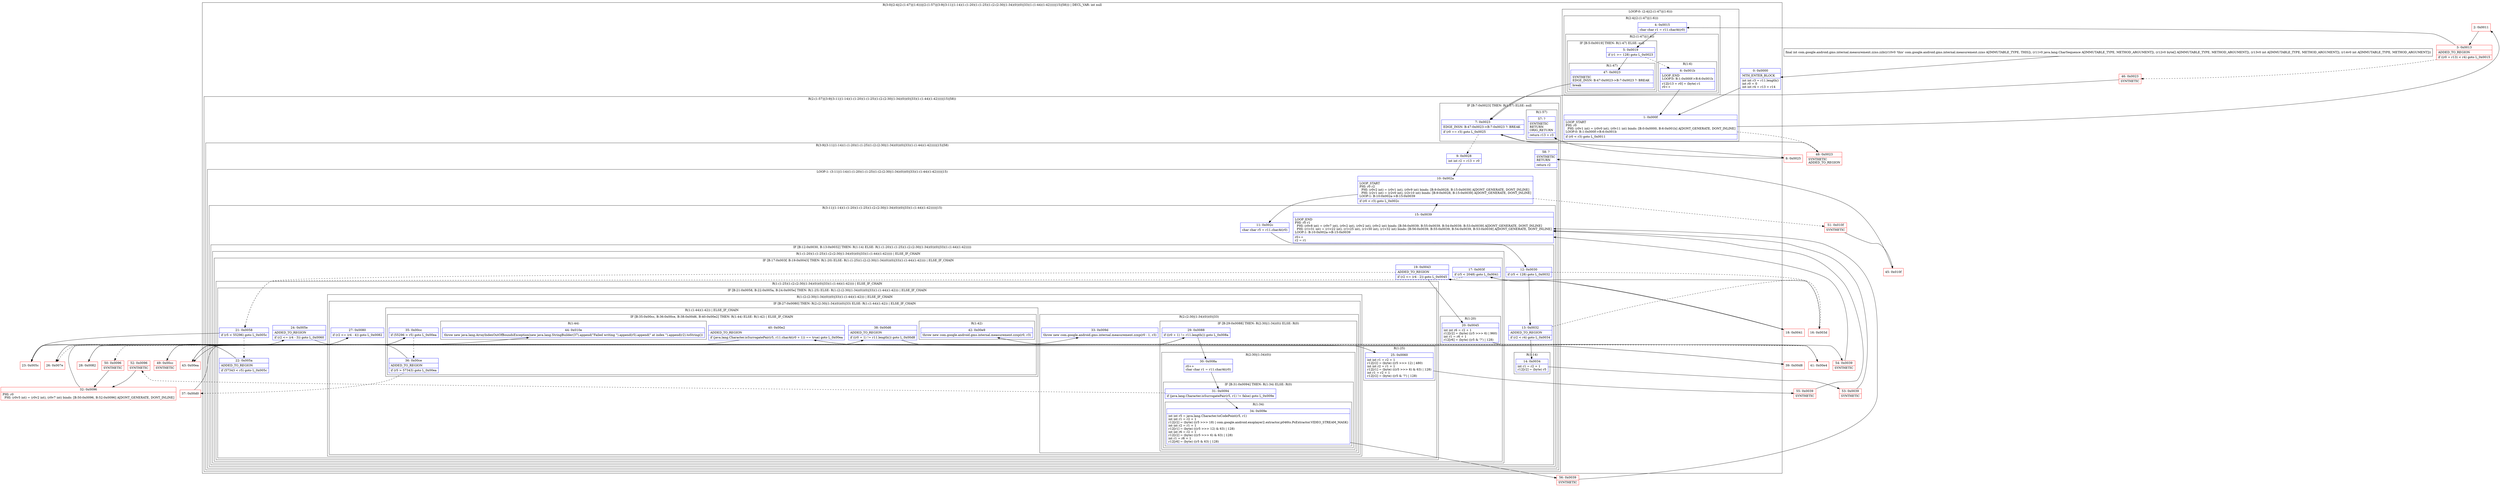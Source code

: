 digraph "CFG forcom.google.android.gms.internal.measurement.zzxo.zzb(Ljava\/lang\/CharSequence;[BII)I" {
subgraph cluster_Region_882569153 {
label = "R(3:0|(2:4|(2:(1:47)|(1:6)))|(2:(1:57)|(3:9|(3:11|(1:14)(1:(1:20)(1:(1:25)(1:(2:(2:30|(1:34)(0))(0)|33)(1:(1:44)(1:42)))))|15)|58))) | DECL_VAR: int null\l";
node [shape=record,color=blue];
Node_0 [shape=record,label="{0\:\ 0x0000|MTH_ENTER_BLOCK\l|int int r3 = r11.length()\lint r0 = 0\lint int r4 = r13 + r14\l}"];
subgraph cluster_LoopRegion_508070498 {
label = "LOOP:0: (2:4|(2:(1:47)|(1:6)))";
node [shape=record,color=blue];
Node_1 [shape=record,label="{1\:\ 0x000f|LOOP_START\lPHI: r0 \l  PHI: (r0v1 int) = (r0v0 int), (r0v11 int) binds: [B:0:0x0000, B:6:0x001b] A[DONT_GENERATE, DONT_INLINE]\lLOOP:0: B:1:0x000f\-\>B:6:0x001b\l|if (r0 \< r3) goto L_0x0011\l}"];
subgraph cluster_Region_1640071259 {
label = "R(2:4|(2:(1:47)|(1:6)))";
node [shape=record,color=blue];
Node_4 [shape=record,label="{4\:\ 0x0015|char char r1 = r11.charAt(r0)\l}"];
subgraph cluster_Region_694832522 {
label = "R(2:(1:47)|(1:6))";
node [shape=record,color=blue];
subgraph cluster_IfRegion_1672794382 {
label = "IF [B:5:0x0019] THEN: R(1:47) ELSE: null";
node [shape=record,color=blue];
Node_5 [shape=record,label="{5\:\ 0x0019|if (r1 \>= 128) goto L_0x0023\l}"];
subgraph cluster_Region_1607944431 {
label = "R(1:47)";
node [shape=record,color=blue];
Node_47 [shape=record,label="{47\:\ 0x0023|SYNTHETIC\lEDGE_INSN: B:47:0x0023\-\>B:7:0x0023 ?: BREAK  \l|break\l}"];
}
}
subgraph cluster_Region_1202322105 {
label = "R(1:6)";
node [shape=record,color=blue];
Node_6 [shape=record,label="{6\:\ 0x001b|LOOP_END\lLOOP:0: B:1:0x000f\-\>B:6:0x001b\l|r12[r13 + r0] = (byte) r1\lr0++\l}"];
}
}
}
}
subgraph cluster_Region_1116492880 {
label = "R(2:(1:57)|(3:9|(3:11|(1:14)(1:(1:20)(1:(1:25)(1:(2:(2:30|(1:34)(0))(0)|33)(1:(1:44)(1:42)))))|15)|58))";
node [shape=record,color=blue];
subgraph cluster_IfRegion_1356808041 {
label = "IF [B:7:0x0023] THEN: R(1:57) ELSE: null";
node [shape=record,color=blue];
Node_7 [shape=record,label="{7\:\ 0x0023|EDGE_INSN: B:47:0x0023\-\>B:7:0x0023 ?: BREAK  \l|if (r0 == r3) goto L_0x0025\l}"];
subgraph cluster_Region_1772102407 {
label = "R(1:57)";
node [shape=record,color=blue];
Node_57 [shape=record,label="{57\:\ ?|SYNTHETIC\lRETURN\lORIG_RETURN\l|return r13 + r3\l}"];
}
}
subgraph cluster_Region_712338401 {
label = "R(3:9|(3:11|(1:14)(1:(1:20)(1:(1:25)(1:(2:(2:30|(1:34)(0))(0)|33)(1:(1:44)(1:42)))))|15)|58)";
node [shape=record,color=blue];
Node_9 [shape=record,label="{9\:\ 0x0028|int int r2 = r13 + r0\l}"];
subgraph cluster_LoopRegion_178728213 {
label = "LOOP:1: (3:11|(1:14)(1:(1:20)(1:(1:25)(1:(2:(2:30|(1:34)(0))(0)|33)(1:(1:44)(1:42)))))|15)";
node [shape=record,color=blue];
Node_10 [shape=record,label="{10\:\ 0x002a|LOOP_START\lPHI: r0 r2 \l  PHI: (r0v2 int) = (r0v1 int), (r0v9 int) binds: [B:9:0x0028, B:15:0x0039] A[DONT_GENERATE, DONT_INLINE]\l  PHI: (r2v1 int) = (r2v0 int), (r2v10 int) binds: [B:9:0x0028, B:15:0x0039] A[DONT_GENERATE, DONT_INLINE]\lLOOP:1: B:10:0x002a\-\>B:15:0x0039\l|if (r0 \< r3) goto L_0x002c\l}"];
subgraph cluster_Region_575078461 {
label = "R(3:11|(1:14)(1:(1:20)(1:(1:25)(1:(2:(2:30|(1:34)(0))(0)|33)(1:(1:44)(1:42)))))|15)";
node [shape=record,color=blue];
Node_11 [shape=record,label="{11\:\ 0x002c|char char r5 = r11.charAt(r0)\l}"];
subgraph cluster_IfRegion_1433601276 {
label = "IF [B:12:0x0030, B:13:0x0032] THEN: R(1:14) ELSE: R(1:(1:20)(1:(1:25)(1:(2:(2:30|(1:34)(0))(0)|33)(1:(1:44)(1:42)))))";
node [shape=record,color=blue];
Node_12 [shape=record,label="{12\:\ 0x0030|if (r5 \< 128) goto L_0x0032\l}"];
Node_13 [shape=record,label="{13\:\ 0x0032|ADDED_TO_REGION\l|if (r2 \< r4) goto L_0x0034\l}"];
subgraph cluster_Region_870018924 {
label = "R(1:14)";
node [shape=record,color=blue];
Node_14 [shape=record,label="{14\:\ 0x0034|int r1 = r2 + 1\lr12[r2] = (byte) r5\l}"];
}
subgraph cluster_Region_699370633 {
label = "R(1:(1:20)(1:(1:25)(1:(2:(2:30|(1:34)(0))(0)|33)(1:(1:44)(1:42))))) | ELSE_IF_CHAIN\l";
node [shape=record,color=blue];
subgraph cluster_IfRegion_1415071696 {
label = "IF [B:17:0x003f, B:19:0x0043] THEN: R(1:20) ELSE: R(1:(1:25)(1:(2:(2:30|(1:34)(0))(0)|33)(1:(1:44)(1:42)))) | ELSE_IF_CHAIN\l";
node [shape=record,color=blue];
Node_17 [shape=record,label="{17\:\ 0x003f|if (r5 \< 2048) goto L_0x0041\l}"];
Node_19 [shape=record,label="{19\:\ 0x0043|ADDED_TO_REGION\l|if (r2 \<= (r4 \- 2)) goto L_0x0045\l}"];
subgraph cluster_Region_623626240 {
label = "R(1:20)";
node [shape=record,color=blue];
Node_20 [shape=record,label="{20\:\ 0x0045|int int r6 = r2 + 1\lr12[r2] = (byte) ((r5 \>\>\> 6) \| 960)\lint r1 = r6 + 1\lr12[r6] = (byte) ((r5 & '?') \| 128)\l}"];
}
subgraph cluster_Region_1381143083 {
label = "R(1:(1:25)(1:(2:(2:30|(1:34)(0))(0)|33)(1:(1:44)(1:42)))) | ELSE_IF_CHAIN\l";
node [shape=record,color=blue];
subgraph cluster_IfRegion_705488673 {
label = "IF [B:21:0x0058, B:22:0x005a, B:24:0x005e] THEN: R(1:25) ELSE: R(1:(2:(2:30|(1:34)(0))(0)|33)(1:(1:44)(1:42))) | ELSE_IF_CHAIN\l";
node [shape=record,color=blue];
Node_21 [shape=record,label="{21\:\ 0x0058|if (r5 \< 55296) goto L_0x005c\l}"];
Node_22 [shape=record,label="{22\:\ 0x005a|ADDED_TO_REGION\l|if (57343 \< r5) goto L_0x005c\l}"];
Node_24 [shape=record,label="{24\:\ 0x005e|ADDED_TO_REGION\l|if (r2 \<= (r4 \- 3)) goto L_0x0060\l}"];
subgraph cluster_Region_1758660203 {
label = "R(1:25)";
node [shape=record,color=blue];
Node_25 [shape=record,label="{25\:\ 0x0060|int int r1 = r2 + 1\lr12[r2] = (byte) ((r5 \>\>\> 12) \| 480)\lint int r2 = r1 + 1\lr12[r1] = (byte) (((r5 \>\>\> 6) & 63) \| 128)\lint r1 = r2 + 1\lr12[r2] = (byte) ((r5 & '?') \| 128)\l}"];
}
subgraph cluster_Region_933701822 {
label = "R(1:(2:(2:30|(1:34)(0))(0)|33)(1:(1:44)(1:42))) | ELSE_IF_CHAIN\l";
node [shape=record,color=blue];
subgraph cluster_IfRegion_2118303932 {
label = "IF [B:27:0x0080] THEN: R(2:(2:30|(1:34)(0))(0)|33) ELSE: R(1:(1:44)(1:42)) | ELSE_IF_CHAIN\l";
node [shape=record,color=blue];
Node_27 [shape=record,label="{27\:\ 0x0080|if (r2 \<= (r4 \- 4)) goto L_0x0082\l}"];
subgraph cluster_Region_1348910521 {
label = "R(2:(2:30|(1:34)(0))(0)|33)";
node [shape=record,color=blue];
subgraph cluster_IfRegion_808046714 {
label = "IF [B:29:0x0088] THEN: R(2:30|(1:34)(0)) ELSE: R(0)";
node [shape=record,color=blue];
Node_29 [shape=record,label="{29\:\ 0x0088|if ((r0 + 1) != r11.length()) goto L_0x008a\l}"];
subgraph cluster_Region_289101962 {
label = "R(2:30|(1:34)(0))";
node [shape=record,color=blue];
Node_30 [shape=record,label="{30\:\ 0x008a|r0++\lchar char r1 = r11.charAt(r0)\l}"];
subgraph cluster_IfRegion_329547087 {
label = "IF [B:31:0x0094] THEN: R(1:34) ELSE: R(0)";
node [shape=record,color=blue];
Node_31 [shape=record,label="{31\:\ 0x0094|if (java.lang.Character.isSurrogatePair(r5, r1) != false) goto L_0x009e\l}"];
subgraph cluster_Region_8154349 {
label = "R(1:34)";
node [shape=record,color=blue];
Node_34 [shape=record,label="{34\:\ 0x009e|int int r5 = java.lang.Character.toCodePoint(r5, r1)\lint int r1 = r2 + 1\lr12[r2] = (byte) ((r5 \>\>\> 18) \| com.google.android.exoplayer2.extractor.p046ts.PsExtractor.VIDEO_STREAM_MASK)\lint int r2 = r1 + 1\lr12[r1] = (byte) (((r5 \>\>\> 12) & 63) \| 128)\lint int r6 = r2 + 1\lr12[r2] = (byte) (((r5 \>\>\> 6) & 63) \| 128)\lint r1 = r6 + 1\lr12[r6] = (byte) ((r5 & 63) \| 128)\l}"];
}
subgraph cluster_Region_388613326 {
label = "R(0)";
node [shape=record,color=blue];
}
}
}
subgraph cluster_Region_1119340902 {
label = "R(0)";
node [shape=record,color=blue];
}
}
Node_33 [shape=record,label="{33\:\ 0x009d|throw new com.google.android.gms.internal.measurement.zzxp(r0 \- 1, r3)\l}"];
}
subgraph cluster_Region_70437073 {
label = "R(1:(1:44)(1:42)) | ELSE_IF_CHAIN\l";
node [shape=record,color=blue];
subgraph cluster_IfRegion_945654004 {
label = "IF [B:35:0x00cc, B:36:0x00ce, B:38:0x00d6, B:40:0x00e2] THEN: R(1:44) ELSE: R(1:42) | ELSE_IF_CHAIN\l";
node [shape=record,color=blue];
Node_35 [shape=record,label="{35\:\ 0x00cc|if (55296 \> r5) goto L_0x00ea\l}"];
Node_36 [shape=record,label="{36\:\ 0x00ce|ADDED_TO_REGION\l|if (r5 \> 57343) goto L_0x00ea\l}"];
Node_38 [shape=record,label="{38\:\ 0x00d6|ADDED_TO_REGION\l|if ((r0 + 1) != r11.length()) goto L_0x00d8\l}"];
Node_40 [shape=record,label="{40\:\ 0x00e2|ADDED_TO_REGION\l|if (java.lang.Character.isSurrogatePair(r5, r11.charAt(r0 + 1)) == true) goto L_0x00ea\l}"];
subgraph cluster_Region_1748292481 {
label = "R(1:44)";
node [shape=record,color=blue];
Node_44 [shape=record,label="{44\:\ 0x010e|throw new java.lang.ArrayIndexOutOfBoundsException(new java.lang.StringBuilder(37).append(\"Failed writing \").append(r5).append(\" at index \").append(r2).toString())\l}"];
}
subgraph cluster_Region_2045502635 {
label = "R(1:42)";
node [shape=record,color=blue];
Node_42 [shape=record,label="{42\:\ 0x00e9|throw new com.google.android.gms.internal.measurement.zzxp(r0, r3)\l}"];
}
}
}
}
}
}
}
}
}
}
Node_15 [shape=record,label="{15\:\ 0x0039|LOOP_END\lPHI: r0 r1 \l  PHI: (r0v8 int) = (r0v7 int), (r0v2 int), (r0v2 int), (r0v2 int) binds: [B:56:0x0039, B:55:0x0039, B:54:0x0039, B:53:0x0039] A[DONT_GENERATE, DONT_INLINE]\l  PHI: (r1v31 int) = (r1v22 int), (r1v25 int), (r1v30 int), (r1v32 int) binds: [B:56:0x0039, B:55:0x0039, B:54:0x0039, B:53:0x0039] A[DONT_GENERATE, DONT_INLINE]\lLOOP:1: B:10:0x002a\-\>B:15:0x0039\l|r0++\lr2 = r1\l}"];
}
}
Node_58 [shape=record,label="{58\:\ ?|SYNTHETIC\lRETURN\l|return r2\l}"];
}
}
}
Node_2 [shape=record,color=red,label="{2\:\ 0x0011}"];
Node_3 [shape=record,color=red,label="{3\:\ 0x0013|ADDED_TO_REGION\l|if ((r0 + r13) \< r4) goto L_0x0015\l}"];
Node_8 [shape=record,color=red,label="{8\:\ 0x0025}"];
Node_16 [shape=record,color=red,label="{16\:\ 0x003d}"];
Node_18 [shape=record,color=red,label="{18\:\ 0x0041}"];
Node_23 [shape=record,color=red,label="{23\:\ 0x005c}"];
Node_26 [shape=record,color=red,label="{26\:\ 0x007e}"];
Node_28 [shape=record,color=red,label="{28\:\ 0x0082}"];
Node_32 [shape=record,color=red,label="{32\:\ 0x0096|PHI: r0 \l  PHI: (r0v5 int) = (r0v2 int), (r0v7 int) binds: [B:50:0x0096, B:52:0x0096] A[DONT_GENERATE, DONT_INLINE]\l}"];
Node_37 [shape=record,color=red,label="{37\:\ 0x00d0}"];
Node_39 [shape=record,color=red,label="{39\:\ 0x00d8}"];
Node_41 [shape=record,color=red,label="{41\:\ 0x00e4}"];
Node_43 [shape=record,color=red,label="{43\:\ 0x00ea}"];
Node_45 [shape=record,color=red,label="{45\:\ 0x010f}"];
Node_46 [shape=record,color=red,label="{46\:\ 0x0023|SYNTHETIC\l}"];
Node_48 [shape=record,color=red,label="{48\:\ 0x0023|SYNTHETIC\lADDED_TO_REGION\l}"];
Node_49 [shape=record,color=red,label="{49\:\ 0x00cc|SYNTHETIC\l}"];
Node_50 [shape=record,color=red,label="{50\:\ 0x0096|SYNTHETIC\l}"];
Node_51 [shape=record,color=red,label="{51\:\ 0x010f|SYNTHETIC\l}"];
Node_52 [shape=record,color=red,label="{52\:\ 0x0096|SYNTHETIC\l}"];
Node_53 [shape=record,color=red,label="{53\:\ 0x0039|SYNTHETIC\l}"];
Node_54 [shape=record,color=red,label="{54\:\ 0x0039|SYNTHETIC\l}"];
Node_55 [shape=record,color=red,label="{55\:\ 0x0039|SYNTHETIC\l}"];
Node_56 [shape=record,color=red,label="{56\:\ 0x0039|SYNTHETIC\l}"];
MethodNode[shape=record,label="{final int com.google.android.gms.internal.measurement.zzxo.zzb((r10v0 'this' com.google.android.gms.internal.measurement.zzxo A[IMMUTABLE_TYPE, THIS]), (r11v0 java.lang.CharSequence A[IMMUTABLE_TYPE, METHOD_ARGUMENT]), (r12v0 byte[] A[IMMUTABLE_TYPE, METHOD_ARGUMENT]), (r13v0 int A[IMMUTABLE_TYPE, METHOD_ARGUMENT]), (r14v0 int A[IMMUTABLE_TYPE, METHOD_ARGUMENT])) }"];
MethodNode -> Node_0;
Node_0 -> Node_1;
Node_1 -> Node_2;
Node_1 -> Node_48[style=dashed];
Node_4 -> Node_5;
Node_5 -> Node_6[style=dashed];
Node_5 -> Node_47;
Node_47 -> Node_7;
Node_6 -> Node_1;
Node_7 -> Node_8;
Node_7 -> Node_9[style=dashed];
Node_9 -> Node_10;
Node_10 -> Node_11;
Node_10 -> Node_51[style=dashed];
Node_11 -> Node_12;
Node_12 -> Node_13;
Node_12 -> Node_16[style=dashed];
Node_13 -> Node_14;
Node_13 -> Node_16[style=dashed];
Node_14 -> Node_53;
Node_17 -> Node_18;
Node_17 -> Node_21[style=dashed];
Node_19 -> Node_20;
Node_19 -> Node_21[style=dashed];
Node_20 -> Node_54;
Node_21 -> Node_22[style=dashed];
Node_21 -> Node_23;
Node_22 -> Node_23;
Node_22 -> Node_26[style=dashed];
Node_24 -> Node_25;
Node_24 -> Node_26[style=dashed];
Node_25 -> Node_55;
Node_27 -> Node_28;
Node_27 -> Node_49[style=dashed];
Node_29 -> Node_30;
Node_29 -> Node_50[style=dashed];
Node_30 -> Node_31;
Node_31 -> Node_34;
Node_31 -> Node_52[style=dashed];
Node_34 -> Node_56;
Node_35 -> Node_36[style=dashed];
Node_35 -> Node_43;
Node_36 -> Node_37[style=dashed];
Node_36 -> Node_43;
Node_38 -> Node_39;
Node_38 -> Node_41[style=dashed];
Node_40 -> Node_41[style=dashed];
Node_40 -> Node_43;
Node_15 -> Node_10;
Node_2 -> Node_3;
Node_3 -> Node_4;
Node_3 -> Node_46[style=dashed];
Node_8 -> Node_57;
Node_16 -> Node_17;
Node_18 -> Node_19;
Node_23 -> Node_24;
Node_26 -> Node_27;
Node_28 -> Node_29;
Node_32 -> Node_33;
Node_37 -> Node_38;
Node_39 -> Node_40;
Node_41 -> Node_42;
Node_43 -> Node_44;
Node_45 -> Node_58;
Node_46 -> Node_7;
Node_48 -> Node_7;
Node_49 -> Node_35;
Node_50 -> Node_32;
Node_51 -> Node_45;
Node_52 -> Node_32;
Node_53 -> Node_15;
Node_54 -> Node_15;
Node_55 -> Node_15;
Node_56 -> Node_15;
}

